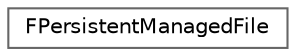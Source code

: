 digraph "Graphical Class Hierarchy"
{
 // INTERACTIVE_SVG=YES
 // LATEX_PDF_SIZE
  bgcolor="transparent";
  edge [fontname=Helvetica,fontsize=10,labelfontname=Helvetica,labelfontsize=10];
  node [fontname=Helvetica,fontsize=10,shape=box,height=0.2,width=0.4];
  rankdir="LR";
  Node0 [id="Node000000",label="FPersistentManagedFile",height=0.2,width=0.4,color="grey40", fillcolor="white", style="filled",URL="$d2/d71/structFPersistentManagedFile.html",tooltip=" "];
}
